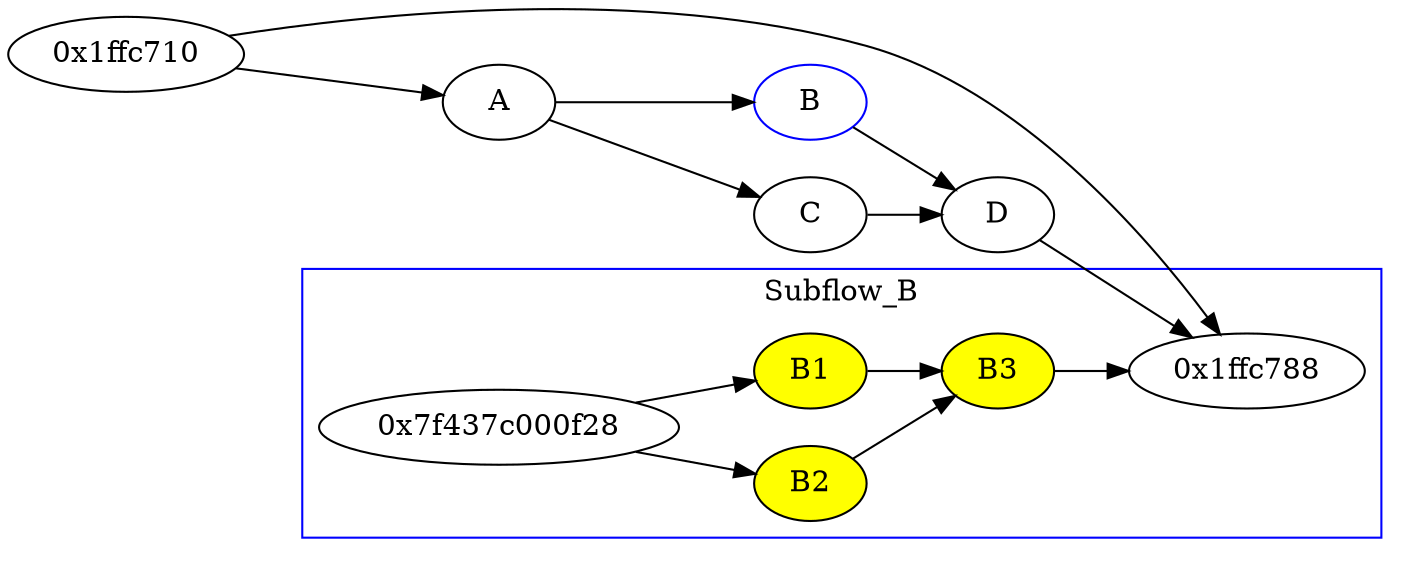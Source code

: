 digraph Topology {
  rankdir=LR;
"0x1ffc710";
"0x1ffc710" -> "0x1ffc788";
"0x1ffc710" -> "A";
"0x1ffc788";
"A";
"A" -> "B";
"A" -> "C";
"B" [color=blue];
"B" -> "D";
subgraph cluster_B {
label = "Subflow_B";
color=blue
"0x7f437c000f28";
"0x7f437c000f28" -> "B2";
"0x7f437c000f28" -> "B1";
"B3" [style=filled, fillcolor=yellow];
"B3" -> "0x1ffc788";
"B2" [style=filled, fillcolor=yellow];
"B2" -> "B3";
"B1" [style=filled, fillcolor=yellow];
"B1" -> "B3";
}
"C";
"C" -> "D";
"D";
"D" -> "0x1ffc788";
}


